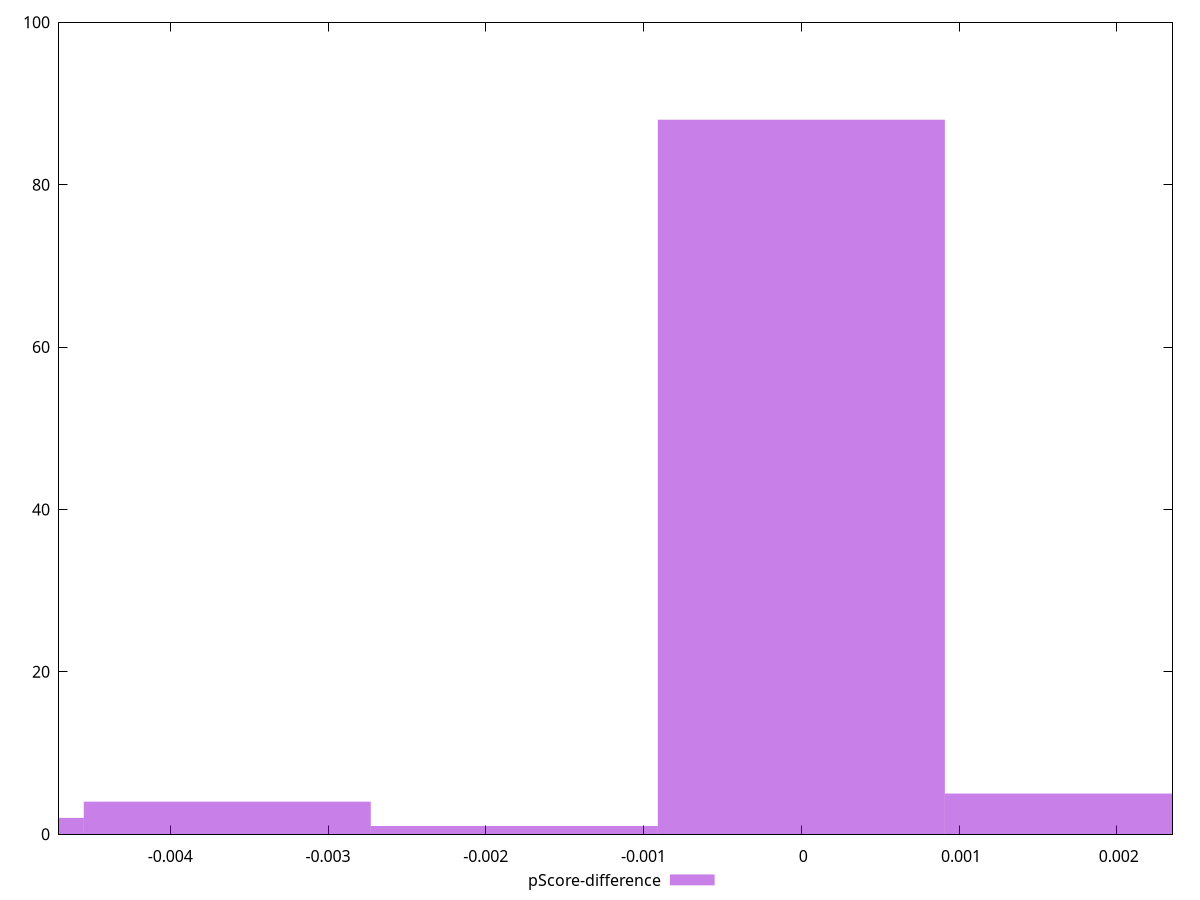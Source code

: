 reset

$pScoreDifference <<EOF
0 88
-0.0018195940431127012 1
-0.005458782129338103 2
0.0018195940431127012 5
-0.0036391880862254025 4
EOF

set key outside below
set boxwidth 0.0018195940431127012
set xrange [-0.004705882352941171:0.002352941176470613]
set yrange [0:100]
set trange [0:100]
set style fill transparent solid 0.5 noborder
set terminal svg size 640, 490 enhanced background rgb 'white'
set output "reports/report_00028_2021-02-24T12-49-42.674Z/uses-text-compression/samples/music/pScore-difference/histogram.svg"

plot $pScoreDifference title "pScore-difference" with boxes

reset
